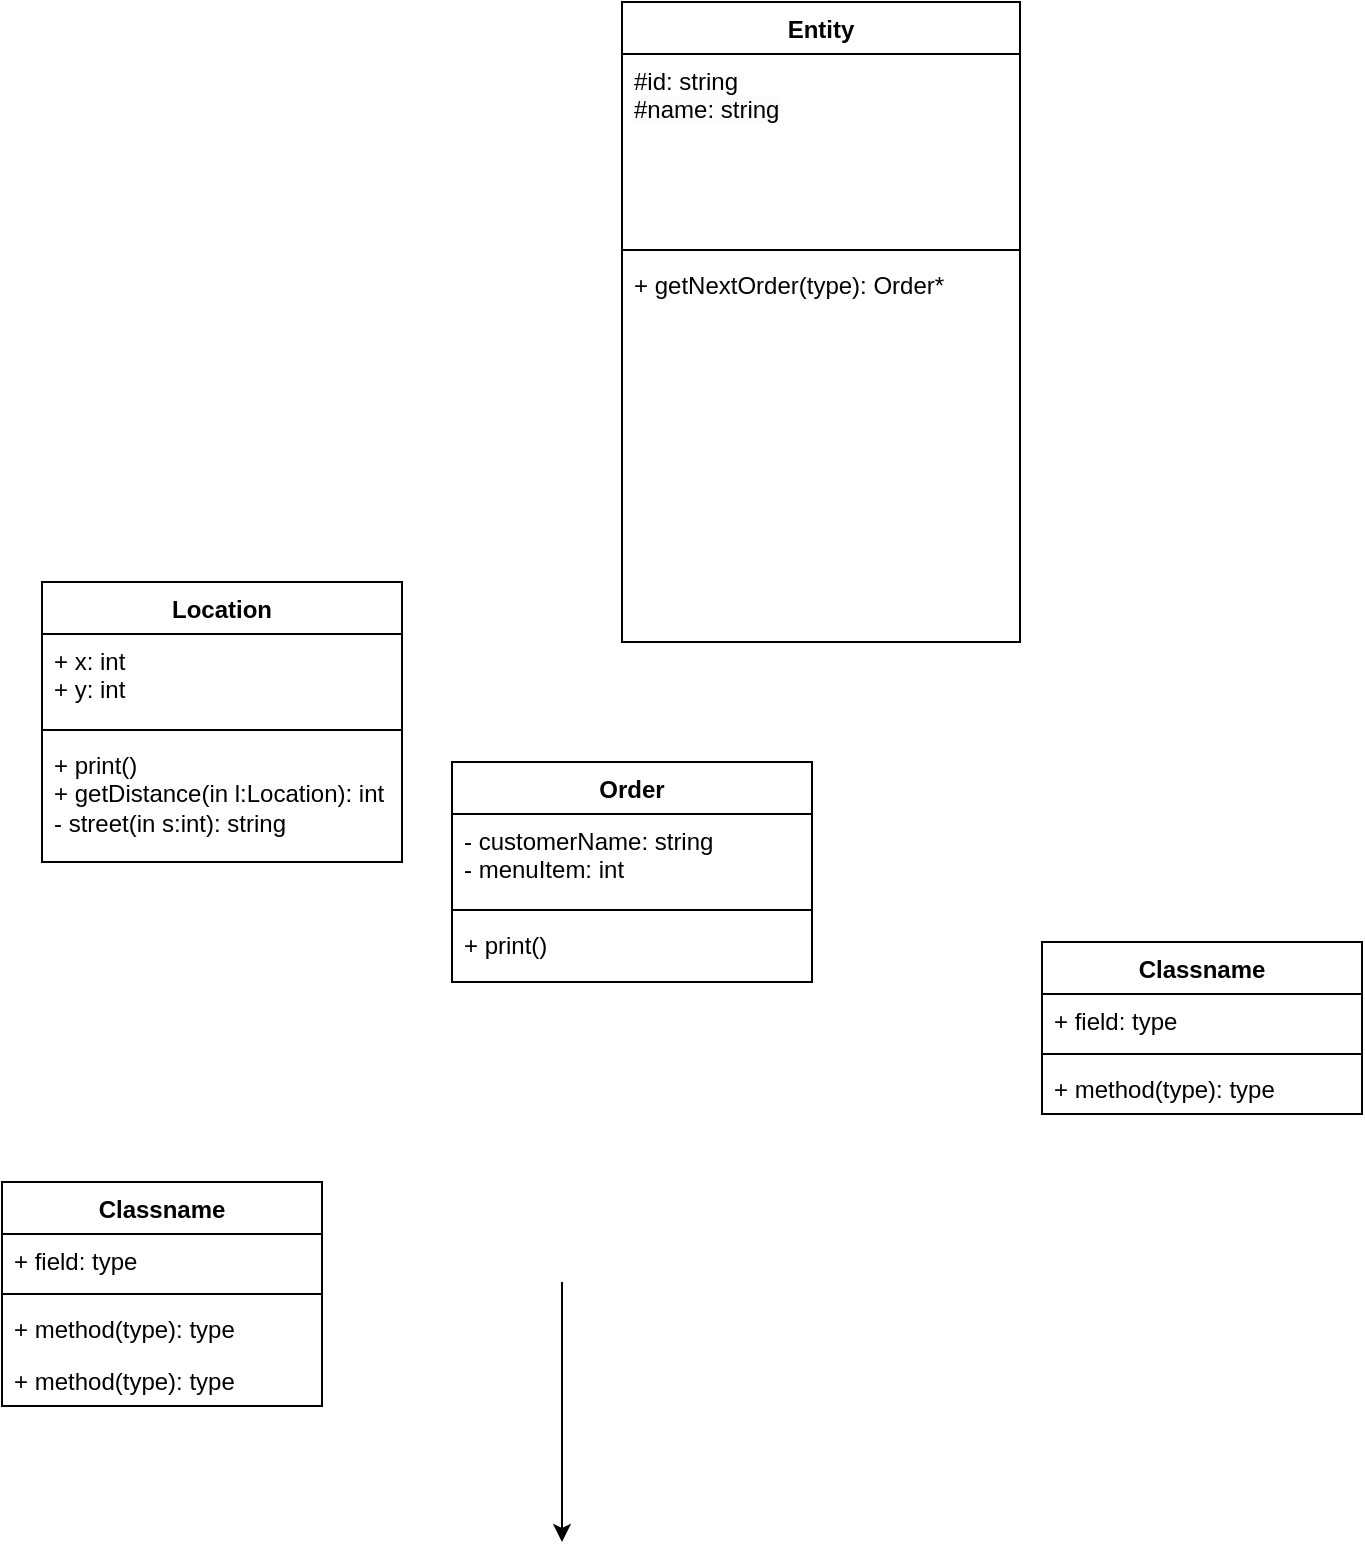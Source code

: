 <mxfile version="21.0.8" type="github"><diagram name="Page-1" id="pEi6Y9E0P4sgi3Jd631e"><mxGraphModel dx="450" dy="741" grid="1" gridSize="10" guides="1" tooltips="1" connect="1" arrows="1" fold="1" page="1" pageScale="1" pageWidth="850" pageHeight="1100" math="0" shadow="0"><root><mxCell id="0"/><mxCell id="1" parent="0"/><mxCell id="v0iuq0MtNg9-pNX7fncu-2" value="" style="endArrow=classic;html=1;rounded=0;exitX=0.5;exitY=1;exitDx=0;exitDy=0;" edge="1" parent="1"><mxGeometry width="50" height="50" relative="1" as="geometry"><mxPoint x="300" y="700" as="sourcePoint"/><mxPoint x="300" y="830" as="targetPoint"/></mxGeometry></mxCell><mxCell id="v0iuq0MtNg9-pNX7fncu-3" value="Entity" style="swimlane;fontStyle=1;align=center;verticalAlign=top;childLayout=stackLayout;horizontal=1;startSize=26;horizontalStack=0;resizeParent=1;resizeParentMax=0;resizeLast=0;collapsible=1;marginBottom=0;whiteSpace=wrap;html=1;" vertex="1" parent="1"><mxGeometry x="330" y="60" width="199" height="320" as="geometry"/></mxCell><mxCell id="v0iuq0MtNg9-pNX7fncu-4" value="#id: string&lt;br&gt;&lt;span style=&quot;color: rgb(0, 0, 0); font-family: Helvetica; font-size: 12px; font-style: normal; font-variant-ligatures: normal; font-variant-caps: normal; font-weight: 400; letter-spacing: normal; orphans: 2; text-align: left; text-indent: 0px; text-transform: none; widows: 2; word-spacing: 0px; -webkit-text-stroke-width: 0px; background-color: rgb(251, 251, 251); text-decoration-thickness: initial; text-decoration-style: initial; text-decoration-color: initial; float: none; display: inline !important;&quot;&gt;#name: string&lt;/span&gt;&lt;br&gt;" style="text;strokeColor=none;fillColor=none;align=left;verticalAlign=top;spacingLeft=4;spacingRight=4;overflow=hidden;rotatable=0;points=[[0,0.5],[1,0.5]];portConstraint=eastwest;whiteSpace=wrap;html=1;" vertex="1" parent="v0iuq0MtNg9-pNX7fncu-3"><mxGeometry y="26" width="199" height="94" as="geometry"/></mxCell><mxCell id="v0iuq0MtNg9-pNX7fncu-5" value="" style="line;strokeWidth=1;fillColor=none;align=left;verticalAlign=middle;spacingTop=-1;spacingLeft=3;spacingRight=3;rotatable=0;labelPosition=right;points=[];portConstraint=eastwest;strokeColor=inherit;" vertex="1" parent="v0iuq0MtNg9-pNX7fncu-3"><mxGeometry y="120" width="199" height="8" as="geometry"/></mxCell><mxCell id="v0iuq0MtNg9-pNX7fncu-6" value="+ getNextOrder(type): Order*" style="text;strokeColor=none;fillColor=none;align=left;verticalAlign=top;spacingLeft=4;spacingRight=4;overflow=hidden;rotatable=0;points=[[0,0.5],[1,0.5]];portConstraint=eastwest;whiteSpace=wrap;html=1;" vertex="1" parent="v0iuq0MtNg9-pNX7fncu-3"><mxGeometry y="128" width="199" height="192" as="geometry"/></mxCell><mxCell id="v0iuq0MtNg9-pNX7fncu-8" value="Location" style="swimlane;fontStyle=1;align=center;verticalAlign=top;childLayout=stackLayout;horizontal=1;startSize=26;horizontalStack=0;resizeParent=1;resizeParentMax=0;resizeLast=0;collapsible=1;marginBottom=0;whiteSpace=wrap;html=1;" vertex="1" parent="1"><mxGeometry x="40" y="350" width="180" height="140" as="geometry"/></mxCell><mxCell id="v0iuq0MtNg9-pNX7fncu-9" value="+ x: int&lt;br&gt;+ y: int" style="text;strokeColor=none;fillColor=none;align=left;verticalAlign=top;spacingLeft=4;spacingRight=4;overflow=hidden;rotatable=0;points=[[0,0.5],[1,0.5]];portConstraint=eastwest;whiteSpace=wrap;html=1;" vertex="1" parent="v0iuq0MtNg9-pNX7fncu-8"><mxGeometry y="26" width="180" height="44" as="geometry"/></mxCell><mxCell id="v0iuq0MtNg9-pNX7fncu-10" value="" style="line;strokeWidth=1;fillColor=none;align=left;verticalAlign=middle;spacingTop=-1;spacingLeft=3;spacingRight=3;rotatable=0;labelPosition=right;points=[];portConstraint=eastwest;strokeColor=inherit;" vertex="1" parent="v0iuq0MtNg9-pNX7fncu-8"><mxGeometry y="70" width="180" height="8" as="geometry"/></mxCell><mxCell id="v0iuq0MtNg9-pNX7fncu-11" value="+ print()&lt;br&gt;+ getDistance(in l:Location): int&lt;br style=&quot;border-color: var(--border-color);&quot;&gt;- street(in s:int): string&lt;br style=&quot;border-color: var(--border-color);&quot;&gt;" style="text;strokeColor=none;fillColor=none;align=left;verticalAlign=top;spacingLeft=4;spacingRight=4;overflow=hidden;rotatable=0;points=[[0,0.5],[1,0.5]];portConstraint=eastwest;whiteSpace=wrap;html=1;" vertex="1" parent="v0iuq0MtNg9-pNX7fncu-8"><mxGeometry y="78" width="180" height="62" as="geometry"/></mxCell><mxCell id="v0iuq0MtNg9-pNX7fncu-12" value="Classname" style="swimlane;fontStyle=1;align=center;verticalAlign=top;childLayout=stackLayout;horizontal=1;startSize=26;horizontalStack=0;resizeParent=1;resizeParentMax=0;resizeLast=0;collapsible=1;marginBottom=0;whiteSpace=wrap;html=1;" vertex="1" parent="1"><mxGeometry x="540" y="530" width="160" height="86" as="geometry"/></mxCell><mxCell id="v0iuq0MtNg9-pNX7fncu-13" value="+ field: type" style="text;strokeColor=none;fillColor=none;align=left;verticalAlign=top;spacingLeft=4;spacingRight=4;overflow=hidden;rotatable=0;points=[[0,0.5],[1,0.5]];portConstraint=eastwest;whiteSpace=wrap;html=1;" vertex="1" parent="v0iuq0MtNg9-pNX7fncu-12"><mxGeometry y="26" width="160" height="26" as="geometry"/></mxCell><mxCell id="v0iuq0MtNg9-pNX7fncu-14" value="" style="line;strokeWidth=1;fillColor=none;align=left;verticalAlign=middle;spacingTop=-1;spacingLeft=3;spacingRight=3;rotatable=0;labelPosition=right;points=[];portConstraint=eastwest;strokeColor=inherit;" vertex="1" parent="v0iuq0MtNg9-pNX7fncu-12"><mxGeometry y="52" width="160" height="8" as="geometry"/></mxCell><mxCell id="v0iuq0MtNg9-pNX7fncu-15" value="+ method(type): type" style="text;strokeColor=none;fillColor=none;align=left;verticalAlign=top;spacingLeft=4;spacingRight=4;overflow=hidden;rotatable=0;points=[[0,0.5],[1,0.5]];portConstraint=eastwest;whiteSpace=wrap;html=1;" vertex="1" parent="v0iuq0MtNg9-pNX7fncu-12"><mxGeometry y="60" width="160" height="26" as="geometry"/></mxCell><mxCell id="v0iuq0MtNg9-pNX7fncu-16" value="Classname" style="swimlane;fontStyle=1;align=center;verticalAlign=top;childLayout=stackLayout;horizontal=1;startSize=26;horizontalStack=0;resizeParent=1;resizeParentMax=0;resizeLast=0;collapsible=1;marginBottom=0;whiteSpace=wrap;html=1;" vertex="1" parent="1"><mxGeometry x="20" y="650" width="160" height="112" as="geometry"/></mxCell><mxCell id="v0iuq0MtNg9-pNX7fncu-17" value="+ field: type" style="text;strokeColor=none;fillColor=none;align=left;verticalAlign=top;spacingLeft=4;spacingRight=4;overflow=hidden;rotatable=0;points=[[0,0.5],[1,0.5]];portConstraint=eastwest;whiteSpace=wrap;html=1;" vertex="1" parent="v0iuq0MtNg9-pNX7fncu-16"><mxGeometry y="26" width="160" height="26" as="geometry"/></mxCell><mxCell id="v0iuq0MtNg9-pNX7fncu-18" value="" style="line;strokeWidth=1;fillColor=none;align=left;verticalAlign=middle;spacingTop=-1;spacingLeft=3;spacingRight=3;rotatable=0;labelPosition=right;points=[];portConstraint=eastwest;strokeColor=inherit;" vertex="1" parent="v0iuq0MtNg9-pNX7fncu-16"><mxGeometry y="52" width="160" height="8" as="geometry"/></mxCell><mxCell id="v0iuq0MtNg9-pNX7fncu-19" value="+ method(type): type" style="text;strokeColor=none;fillColor=none;align=left;verticalAlign=top;spacingLeft=4;spacingRight=4;overflow=hidden;rotatable=0;points=[[0,0.5],[1,0.5]];portConstraint=eastwest;whiteSpace=wrap;html=1;" vertex="1" parent="v0iuq0MtNg9-pNX7fncu-16"><mxGeometry y="60" width="160" height="26" as="geometry"/></mxCell><mxCell id="v0iuq0MtNg9-pNX7fncu-20" value="+ method(type): type" style="text;strokeColor=none;fillColor=none;align=left;verticalAlign=top;spacingLeft=4;spacingRight=4;overflow=hidden;rotatable=0;points=[[0,0.5],[1,0.5]];portConstraint=eastwest;whiteSpace=wrap;html=1;" vertex="1" parent="v0iuq0MtNg9-pNX7fncu-16"><mxGeometry y="86" width="160" height="26" as="geometry"/></mxCell><mxCell id="v0iuq0MtNg9-pNX7fncu-22" value="Order" style="swimlane;fontStyle=1;align=center;verticalAlign=top;childLayout=stackLayout;horizontal=1;startSize=26;horizontalStack=0;resizeParent=1;resizeParentMax=0;resizeLast=0;collapsible=1;marginBottom=0;whiteSpace=wrap;html=1;" vertex="1" parent="1"><mxGeometry x="245" y="440" width="180" height="110" as="geometry"/></mxCell><mxCell id="v0iuq0MtNg9-pNX7fncu-23" value="- customerName: string&lt;br&gt;- menuItem: int" style="text;strokeColor=none;fillColor=none;align=left;verticalAlign=top;spacingLeft=4;spacingRight=4;overflow=hidden;rotatable=0;points=[[0,0.5],[1,0.5]];portConstraint=eastwest;whiteSpace=wrap;html=1;" vertex="1" parent="v0iuq0MtNg9-pNX7fncu-22"><mxGeometry y="26" width="180" height="44" as="geometry"/></mxCell><mxCell id="v0iuq0MtNg9-pNX7fncu-24" value="" style="line;strokeWidth=1;fillColor=none;align=left;verticalAlign=middle;spacingTop=-1;spacingLeft=3;spacingRight=3;rotatable=0;labelPosition=right;points=[];portConstraint=eastwest;strokeColor=inherit;" vertex="1" parent="v0iuq0MtNg9-pNX7fncu-22"><mxGeometry y="70" width="180" height="8" as="geometry"/></mxCell><mxCell id="v0iuq0MtNg9-pNX7fncu-25" value="+ print()&lt;br&gt;" style="text;strokeColor=none;fillColor=none;align=left;verticalAlign=top;spacingLeft=4;spacingRight=4;overflow=hidden;rotatable=0;points=[[0,0.5],[1,0.5]];portConstraint=eastwest;whiteSpace=wrap;html=1;" vertex="1" parent="v0iuq0MtNg9-pNX7fncu-22"><mxGeometry y="78" width="180" height="32" as="geometry"/></mxCell></root></mxGraphModel></diagram></mxfile>
